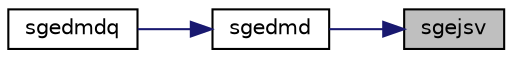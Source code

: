 digraph "sgejsv"
{
 // LATEX_PDF_SIZE
  edge [fontname="Helvetica",fontsize="10",labelfontname="Helvetica",labelfontsize="10"];
  node [fontname="Helvetica",fontsize="10",shape=record];
  rankdir="RL";
  Node1 [label="sgejsv",height=0.2,width=0.4,color="black", fillcolor="grey75", style="filled", fontcolor="black",tooltip="SGEJSV"];
  Node1 -> Node2 [dir="back",color="midnightblue",fontsize="10",style="solid",fontname="Helvetica"];
  Node2 [label="sgedmd",height=0.2,width=0.4,color="black", fillcolor="white", style="filled",URL="$sgedmd_8f90.html#a2620fdd695c7f51cddc90e332eb57971",tooltip="SGEDMD computes the Dynamic Mode Decomposition (DMD) for a pair of data snapshot matrices."];
  Node2 -> Node3 [dir="back",color="midnightblue",fontsize="10",style="solid",fontname="Helvetica"];
  Node3 [label="sgedmdq",height=0.2,width=0.4,color="black", fillcolor="white", style="filled",URL="$sgedmdq_8f90.html#a1d1fe0497679b62b0084bfbdf54063f2",tooltip="SGEDMDQ computes the Dynamic Mode Decomposition (DMD) for a pair of data snapshot matrices."];
}
